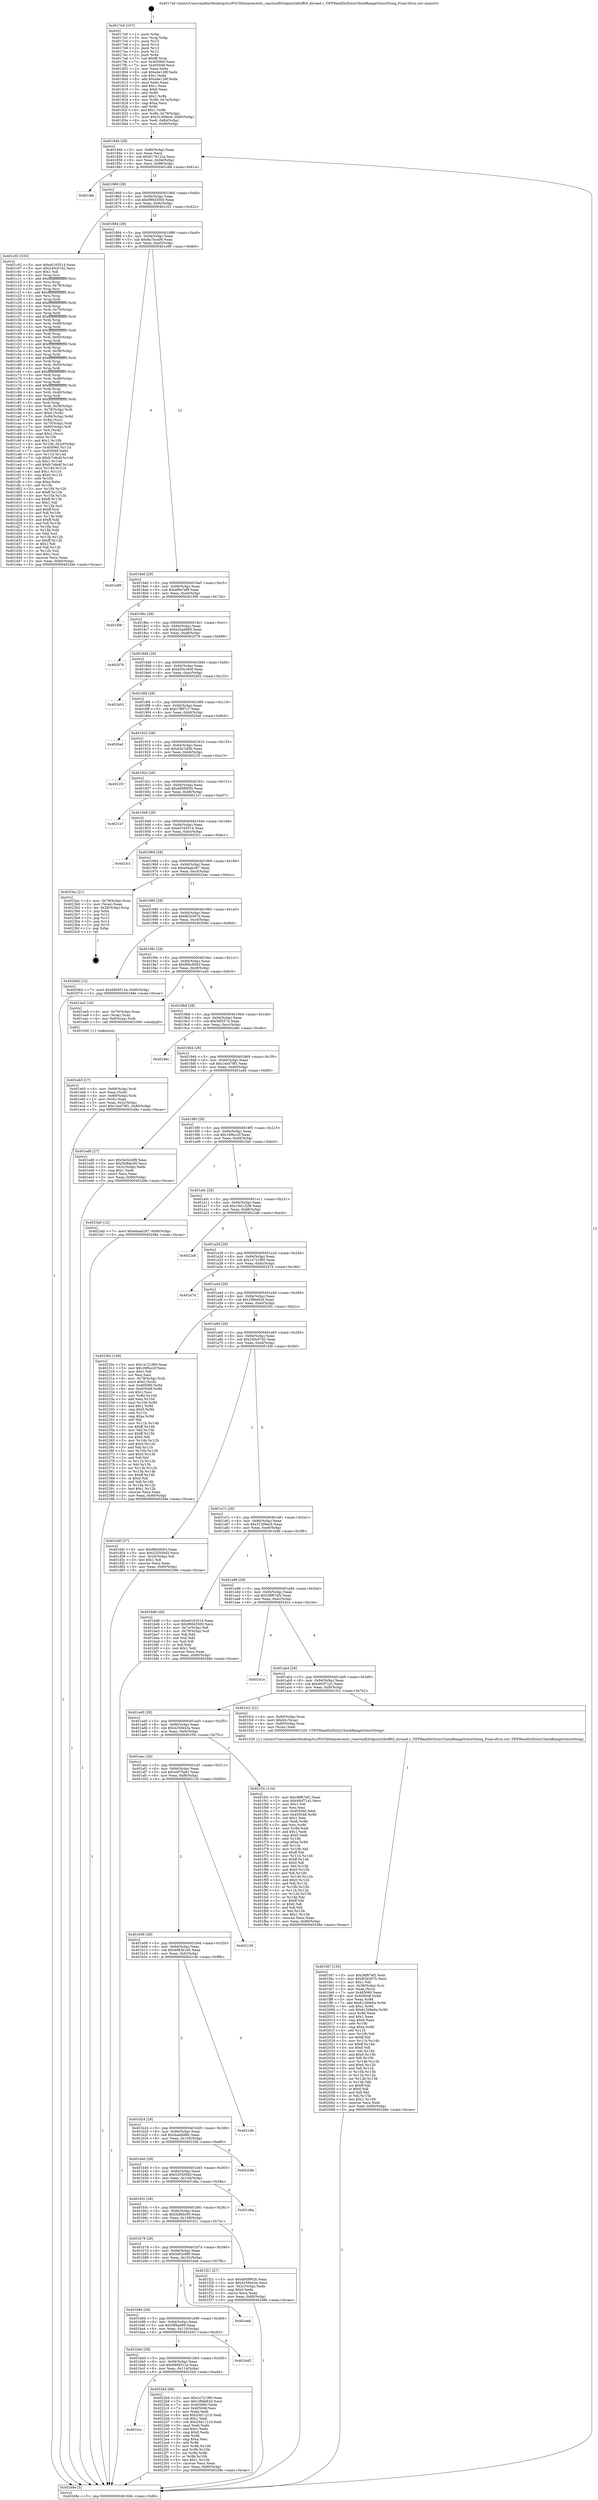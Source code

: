 digraph "0x4017e0" {
  label = "0x4017e0 (/mnt/c/Users/mathe/Desktop/tcc/POCII/binaries/extr_reactosdll3rdpartylibtifftif_dirread.c_TIFFReadDirEntryCheckRangeSshortSlong_Final-ollvm.out::main(0))"
  labelloc = "t"
  node[shape=record]

  Entry [label="",width=0.3,height=0.3,shape=circle,fillcolor=black,style=filled]
  "0x40184b" [label="{
     0x40184b [29]\l
     | [instrs]\l
     &nbsp;&nbsp;0x40184b \<+3\>: mov -0x80(%rbp),%eax\l
     &nbsp;&nbsp;0x40184e \<+2\>: mov %eax,%ecx\l
     &nbsp;&nbsp;0x401850 \<+6\>: sub $0x9178122a,%ecx\l
     &nbsp;&nbsp;0x401856 \<+6\>: mov %eax,-0x94(%rbp)\l
     &nbsp;&nbsp;0x40185c \<+6\>: mov %ecx,-0x98(%rbp)\l
     &nbsp;&nbsp;0x401862 \<+6\>: je 0000000000401dfa \<main+0x61a\>\l
  }"]
  "0x401dfa" [label="{
     0x401dfa\l
  }", style=dashed]
  "0x401868" [label="{
     0x401868 [28]\l
     | [instrs]\l
     &nbsp;&nbsp;0x401868 \<+5\>: jmp 000000000040186d \<main+0x8d\>\l
     &nbsp;&nbsp;0x40186d \<+6\>: mov -0x94(%rbp),%eax\l
     &nbsp;&nbsp;0x401873 \<+5\>: sub $0x990d3500,%eax\l
     &nbsp;&nbsp;0x401878 \<+6\>: mov %eax,-0x9c(%rbp)\l
     &nbsp;&nbsp;0x40187e \<+6\>: je 0000000000401c02 \<main+0x422\>\l
  }"]
  Exit [label="",width=0.3,height=0.3,shape=circle,fillcolor=black,style=filled,peripheries=2]
  "0x401c02" [label="{
     0x401c02 [333]\l
     | [instrs]\l
     &nbsp;&nbsp;0x401c02 \<+5\>: mov $0xe0163514,%eax\l
     &nbsp;&nbsp;0x401c07 \<+5\>: mov $0x240c67d2,%ecx\l
     &nbsp;&nbsp;0x401c0c \<+2\>: mov $0x1,%dl\l
     &nbsp;&nbsp;0x401c0e \<+3\>: mov %rsp,%rsi\l
     &nbsp;&nbsp;0x401c11 \<+4\>: add $0xfffffffffffffff0,%rsi\l
     &nbsp;&nbsp;0x401c15 \<+3\>: mov %rsi,%rsp\l
     &nbsp;&nbsp;0x401c18 \<+4\>: mov %rsi,-0x78(%rbp)\l
     &nbsp;&nbsp;0x401c1c \<+3\>: mov %rsp,%rsi\l
     &nbsp;&nbsp;0x401c1f \<+4\>: add $0xfffffffffffffff0,%rsi\l
     &nbsp;&nbsp;0x401c23 \<+3\>: mov %rsi,%rsp\l
     &nbsp;&nbsp;0x401c26 \<+3\>: mov %rsp,%rdi\l
     &nbsp;&nbsp;0x401c29 \<+4\>: add $0xfffffffffffffff0,%rdi\l
     &nbsp;&nbsp;0x401c2d \<+3\>: mov %rdi,%rsp\l
     &nbsp;&nbsp;0x401c30 \<+4\>: mov %rdi,-0x70(%rbp)\l
     &nbsp;&nbsp;0x401c34 \<+3\>: mov %rsp,%rdi\l
     &nbsp;&nbsp;0x401c37 \<+4\>: add $0xfffffffffffffff0,%rdi\l
     &nbsp;&nbsp;0x401c3b \<+3\>: mov %rdi,%rsp\l
     &nbsp;&nbsp;0x401c3e \<+4\>: mov %rdi,-0x68(%rbp)\l
     &nbsp;&nbsp;0x401c42 \<+3\>: mov %rsp,%rdi\l
     &nbsp;&nbsp;0x401c45 \<+4\>: add $0xfffffffffffffff0,%rdi\l
     &nbsp;&nbsp;0x401c49 \<+3\>: mov %rdi,%rsp\l
     &nbsp;&nbsp;0x401c4c \<+4\>: mov %rdi,-0x60(%rbp)\l
     &nbsp;&nbsp;0x401c50 \<+3\>: mov %rsp,%rdi\l
     &nbsp;&nbsp;0x401c53 \<+4\>: add $0xfffffffffffffff0,%rdi\l
     &nbsp;&nbsp;0x401c57 \<+3\>: mov %rdi,%rsp\l
     &nbsp;&nbsp;0x401c5a \<+4\>: mov %rdi,-0x58(%rbp)\l
     &nbsp;&nbsp;0x401c5e \<+3\>: mov %rsp,%rdi\l
     &nbsp;&nbsp;0x401c61 \<+4\>: add $0xfffffffffffffff0,%rdi\l
     &nbsp;&nbsp;0x401c65 \<+3\>: mov %rdi,%rsp\l
     &nbsp;&nbsp;0x401c68 \<+4\>: mov %rdi,-0x50(%rbp)\l
     &nbsp;&nbsp;0x401c6c \<+3\>: mov %rsp,%rdi\l
     &nbsp;&nbsp;0x401c6f \<+4\>: add $0xfffffffffffffff0,%rdi\l
     &nbsp;&nbsp;0x401c73 \<+3\>: mov %rdi,%rsp\l
     &nbsp;&nbsp;0x401c76 \<+4\>: mov %rdi,-0x48(%rbp)\l
     &nbsp;&nbsp;0x401c7a \<+3\>: mov %rsp,%rdi\l
     &nbsp;&nbsp;0x401c7d \<+4\>: add $0xfffffffffffffff0,%rdi\l
     &nbsp;&nbsp;0x401c81 \<+3\>: mov %rdi,%rsp\l
     &nbsp;&nbsp;0x401c84 \<+4\>: mov %rdi,-0x40(%rbp)\l
     &nbsp;&nbsp;0x401c88 \<+3\>: mov %rsp,%rdi\l
     &nbsp;&nbsp;0x401c8b \<+4\>: add $0xfffffffffffffff0,%rdi\l
     &nbsp;&nbsp;0x401c8f \<+3\>: mov %rdi,%rsp\l
     &nbsp;&nbsp;0x401c92 \<+4\>: mov %rdi,-0x38(%rbp)\l
     &nbsp;&nbsp;0x401c96 \<+4\>: mov -0x78(%rbp),%rdi\l
     &nbsp;&nbsp;0x401c9a \<+6\>: movl $0x0,(%rdi)\l
     &nbsp;&nbsp;0x401ca0 \<+7\>: mov -0x84(%rbp),%r8d\l
     &nbsp;&nbsp;0x401ca7 \<+3\>: mov %r8d,(%rsi)\l
     &nbsp;&nbsp;0x401caa \<+4\>: mov -0x70(%rbp),%rdi\l
     &nbsp;&nbsp;0x401cae \<+7\>: mov -0x90(%rbp),%r9\l
     &nbsp;&nbsp;0x401cb5 \<+3\>: mov %r9,(%rdi)\l
     &nbsp;&nbsp;0x401cb8 \<+3\>: cmpl $0x2,(%rsi)\l
     &nbsp;&nbsp;0x401cbb \<+4\>: setne %r10b\l
     &nbsp;&nbsp;0x401cbf \<+4\>: and $0x1,%r10b\l
     &nbsp;&nbsp;0x401cc3 \<+4\>: mov %r10b,-0x2d(%rbp)\l
     &nbsp;&nbsp;0x401cc7 \<+8\>: mov 0x405060,%r11d\l
     &nbsp;&nbsp;0x401ccf \<+7\>: mov 0x405048,%ebx\l
     &nbsp;&nbsp;0x401cd6 \<+3\>: mov %r11d,%r14d\l
     &nbsp;&nbsp;0x401cd9 \<+7\>: sub $0xfc7efe4f,%r14d\l
     &nbsp;&nbsp;0x401ce0 \<+4\>: sub $0x1,%r14d\l
     &nbsp;&nbsp;0x401ce4 \<+7\>: add $0xfc7efe4f,%r14d\l
     &nbsp;&nbsp;0x401ceb \<+4\>: imul %r14d,%r11d\l
     &nbsp;&nbsp;0x401cef \<+4\>: and $0x1,%r11d\l
     &nbsp;&nbsp;0x401cf3 \<+4\>: cmp $0x0,%r11d\l
     &nbsp;&nbsp;0x401cf7 \<+4\>: sete %r10b\l
     &nbsp;&nbsp;0x401cfb \<+3\>: cmp $0xa,%ebx\l
     &nbsp;&nbsp;0x401cfe \<+4\>: setl %r15b\l
     &nbsp;&nbsp;0x401d02 \<+3\>: mov %r10b,%r12b\l
     &nbsp;&nbsp;0x401d05 \<+4\>: xor $0xff,%r12b\l
     &nbsp;&nbsp;0x401d09 \<+3\>: mov %r15b,%r13b\l
     &nbsp;&nbsp;0x401d0c \<+4\>: xor $0xff,%r13b\l
     &nbsp;&nbsp;0x401d10 \<+3\>: xor $0x1,%dl\l
     &nbsp;&nbsp;0x401d13 \<+3\>: mov %r12b,%sil\l
     &nbsp;&nbsp;0x401d16 \<+4\>: and $0xff,%sil\l
     &nbsp;&nbsp;0x401d1a \<+3\>: and %dl,%r10b\l
     &nbsp;&nbsp;0x401d1d \<+3\>: mov %r13b,%dil\l
     &nbsp;&nbsp;0x401d20 \<+4\>: and $0xff,%dil\l
     &nbsp;&nbsp;0x401d24 \<+3\>: and %dl,%r15b\l
     &nbsp;&nbsp;0x401d27 \<+3\>: or %r10b,%sil\l
     &nbsp;&nbsp;0x401d2a \<+3\>: or %r15b,%dil\l
     &nbsp;&nbsp;0x401d2d \<+3\>: xor %dil,%sil\l
     &nbsp;&nbsp;0x401d30 \<+3\>: or %r13b,%r12b\l
     &nbsp;&nbsp;0x401d33 \<+4\>: xor $0xff,%r12b\l
     &nbsp;&nbsp;0x401d37 \<+3\>: or $0x1,%dl\l
     &nbsp;&nbsp;0x401d3a \<+3\>: and %dl,%r12b\l
     &nbsp;&nbsp;0x401d3d \<+3\>: or %r12b,%sil\l
     &nbsp;&nbsp;0x401d40 \<+4\>: test $0x1,%sil\l
     &nbsp;&nbsp;0x401d44 \<+3\>: cmovne %ecx,%eax\l
     &nbsp;&nbsp;0x401d47 \<+3\>: mov %eax,-0x80(%rbp)\l
     &nbsp;&nbsp;0x401d4a \<+5\>: jmp 000000000040248e \<main+0xcae\>\l
  }"]
  "0x401884" [label="{
     0x401884 [28]\l
     | [instrs]\l
     &nbsp;&nbsp;0x401884 \<+5\>: jmp 0000000000401889 \<main+0xa9\>\l
     &nbsp;&nbsp;0x401889 \<+6\>: mov -0x94(%rbp),%eax\l
     &nbsp;&nbsp;0x40188f \<+5\>: sub $0x9a7bca09,%eax\l
     &nbsp;&nbsp;0x401894 \<+6\>: mov %eax,-0xa0(%rbp)\l
     &nbsp;&nbsp;0x40189a \<+6\>: je 0000000000401e99 \<main+0x6b9\>\l
  }"]
  "0x401bcc" [label="{
     0x401bcc\l
  }", style=dashed]
  "0x401e99" [label="{
     0x401e99\l
  }", style=dashed]
  "0x4018a0" [label="{
     0x4018a0 [28]\l
     | [instrs]\l
     &nbsp;&nbsp;0x4018a0 \<+5\>: jmp 00000000004018a5 \<main+0xc5\>\l
     &nbsp;&nbsp;0x4018a5 \<+6\>: mov -0x94(%rbp),%eax\l
     &nbsp;&nbsp;0x4018ab \<+5\>: sub $0xaf9a7ef9,%eax\l
     &nbsp;&nbsp;0x4018b0 \<+6\>: mov %eax,-0xa4(%rbp)\l
     &nbsp;&nbsp;0x4018b6 \<+6\>: je 0000000000401f06 \<main+0x726\>\l
  }"]
  "0x4022b4" [label="{
     0x4022b4 [88]\l
     | [instrs]\l
     &nbsp;&nbsp;0x4022b4 \<+5\>: mov $0x1e721f60,%eax\l
     &nbsp;&nbsp;0x4022b9 \<+5\>: mov $0x1f9de82d,%ecx\l
     &nbsp;&nbsp;0x4022be \<+7\>: mov 0x405060,%edx\l
     &nbsp;&nbsp;0x4022c5 \<+7\>: mov 0x405048,%esi\l
     &nbsp;&nbsp;0x4022cc \<+2\>: mov %edx,%edi\l
     &nbsp;&nbsp;0x4022ce \<+6\>: add $0x33d11210,%edi\l
     &nbsp;&nbsp;0x4022d4 \<+3\>: sub $0x1,%edi\l
     &nbsp;&nbsp;0x4022d7 \<+6\>: sub $0x33d11210,%edi\l
     &nbsp;&nbsp;0x4022dd \<+3\>: imul %edi,%edx\l
     &nbsp;&nbsp;0x4022e0 \<+3\>: and $0x1,%edx\l
     &nbsp;&nbsp;0x4022e3 \<+3\>: cmp $0x0,%edx\l
     &nbsp;&nbsp;0x4022e6 \<+4\>: sete %r8b\l
     &nbsp;&nbsp;0x4022ea \<+3\>: cmp $0xa,%esi\l
     &nbsp;&nbsp;0x4022ed \<+4\>: setl %r9b\l
     &nbsp;&nbsp;0x4022f1 \<+3\>: mov %r8b,%r10b\l
     &nbsp;&nbsp;0x4022f4 \<+3\>: and %r9b,%r10b\l
     &nbsp;&nbsp;0x4022f7 \<+3\>: xor %r9b,%r8b\l
     &nbsp;&nbsp;0x4022fa \<+3\>: or %r8b,%r10b\l
     &nbsp;&nbsp;0x4022fd \<+4\>: test $0x1,%r10b\l
     &nbsp;&nbsp;0x402301 \<+3\>: cmovne %ecx,%eax\l
     &nbsp;&nbsp;0x402304 \<+3\>: mov %eax,-0x80(%rbp)\l
     &nbsp;&nbsp;0x402307 \<+5\>: jmp 000000000040248e \<main+0xcae\>\l
  }"]
  "0x401f06" [label="{
     0x401f06\l
  }", style=dashed]
  "0x4018bc" [label="{
     0x4018bc [28]\l
     | [instrs]\l
     &nbsp;&nbsp;0x4018bc \<+5\>: jmp 00000000004018c1 \<main+0xe1\>\l
     &nbsp;&nbsp;0x4018c1 \<+6\>: mov -0x94(%rbp),%eax\l
     &nbsp;&nbsp;0x4018c7 \<+5\>: sub $0xb24a4900,%eax\l
     &nbsp;&nbsp;0x4018cc \<+6\>: mov %eax,-0xa8(%rbp)\l
     &nbsp;&nbsp;0x4018d2 \<+6\>: je 0000000000402079 \<main+0x899\>\l
  }"]
  "0x401bb0" [label="{
     0x401bb0 [28]\l
     | [instrs]\l
     &nbsp;&nbsp;0x401bb0 \<+5\>: jmp 0000000000401bb5 \<main+0x3d5\>\l
     &nbsp;&nbsp;0x401bb5 \<+6\>: mov -0x94(%rbp),%eax\l
     &nbsp;&nbsp;0x401bbb \<+5\>: sub $0x6808512e,%eax\l
     &nbsp;&nbsp;0x401bc0 \<+6\>: mov %eax,-0x114(%rbp)\l
     &nbsp;&nbsp;0x401bc6 \<+6\>: je 00000000004022b4 \<main+0xad4\>\l
  }"]
  "0x402079" [label="{
     0x402079\l
  }", style=dashed]
  "0x4018d8" [label="{
     0x4018d8 [28]\l
     | [instrs]\l
     &nbsp;&nbsp;0x4018d8 \<+5\>: jmp 00000000004018dd \<main+0xfd\>\l
     &nbsp;&nbsp;0x4018dd \<+6\>: mov -0x94(%rbp),%eax\l
     &nbsp;&nbsp;0x4018e3 \<+5\>: sub $0xb50cc8c8,%eax\l
     &nbsp;&nbsp;0x4018e8 \<+6\>: mov %eax,-0xac(%rbp)\l
     &nbsp;&nbsp;0x4018ee \<+6\>: je 0000000000402403 \<main+0xc23\>\l
  }"]
  "0x402445" [label="{
     0x402445\l
  }", style=dashed]
  "0x402403" [label="{
     0x402403\l
  }", style=dashed]
  "0x4018f4" [label="{
     0x4018f4 [28]\l
     | [instrs]\l
     &nbsp;&nbsp;0x4018f4 \<+5\>: jmp 00000000004018f9 \<main+0x119\>\l
     &nbsp;&nbsp;0x4018f9 \<+6\>: mov -0x94(%rbp),%eax\l
     &nbsp;&nbsp;0x4018ff \<+5\>: sub $0xc7f8f7c7,%eax\l
     &nbsp;&nbsp;0x401904 \<+6\>: mov %eax,-0xb0(%rbp)\l
     &nbsp;&nbsp;0x40190a \<+6\>: je 00000000004020a0 \<main+0x8c0\>\l
  }"]
  "0x401b94" [label="{
     0x401b94 [28]\l
     | [instrs]\l
     &nbsp;&nbsp;0x401b94 \<+5\>: jmp 0000000000401b99 \<main+0x3b9\>\l
     &nbsp;&nbsp;0x401b99 \<+6\>: mov -0x94(%rbp),%eax\l
     &nbsp;&nbsp;0x401b9f \<+5\>: sub $0x5ff4ad99,%eax\l
     &nbsp;&nbsp;0x401ba4 \<+6\>: mov %eax,-0x110(%rbp)\l
     &nbsp;&nbsp;0x401baa \<+6\>: je 0000000000402445 \<main+0xc65\>\l
  }"]
  "0x4020a0" [label="{
     0x4020a0\l
  }", style=dashed]
  "0x401910" [label="{
     0x401910 [28]\l
     | [instrs]\l
     &nbsp;&nbsp;0x401910 \<+5\>: jmp 0000000000401915 \<main+0x135\>\l
     &nbsp;&nbsp;0x401915 \<+6\>: mov -0x94(%rbp),%eax\l
     &nbsp;&nbsp;0x40191b \<+5\>: sub $0xd3a7af3b,%eax\l
     &nbsp;&nbsp;0x401920 \<+6\>: mov %eax,-0xb4(%rbp)\l
     &nbsp;&nbsp;0x401926 \<+6\>: je 00000000004021f3 \<main+0xa13\>\l
  }"]
  "0x401eeb" [label="{
     0x401eeb\l
  }", style=dashed]
  "0x4021f3" [label="{
     0x4021f3\l
  }", style=dashed]
  "0x40192c" [label="{
     0x40192c [28]\l
     | [instrs]\l
     &nbsp;&nbsp;0x40192c \<+5\>: jmp 0000000000401931 \<main+0x151\>\l
     &nbsp;&nbsp;0x401931 \<+6\>: mov -0x94(%rbp),%eax\l
     &nbsp;&nbsp;0x401937 \<+5\>: sub $0xd95f992b,%eax\l
     &nbsp;&nbsp;0x40193c \<+6\>: mov %eax,-0xb8(%rbp)\l
     &nbsp;&nbsp;0x401942 \<+6\>: je 00000000004021e7 \<main+0xa07\>\l
  }"]
  "0x401fd7" [label="{
     0x401fd7 [150]\l
     | [instrs]\l
     &nbsp;&nbsp;0x401fd7 \<+5\>: mov $0x38f67ef2,%edi\l
     &nbsp;&nbsp;0x401fdc \<+5\>: mov $0xf62b367b,%ecx\l
     &nbsp;&nbsp;0x401fe1 \<+2\>: mov $0x1,%dl\l
     &nbsp;&nbsp;0x401fe3 \<+4\>: mov -0x58(%rbp),%rsi\l
     &nbsp;&nbsp;0x401fe7 \<+2\>: mov %eax,(%rsi)\l
     &nbsp;&nbsp;0x401fe9 \<+7\>: mov 0x405060,%eax\l
     &nbsp;&nbsp;0x401ff0 \<+8\>: mov 0x405048,%r8d\l
     &nbsp;&nbsp;0x401ff8 \<+3\>: mov %eax,%r9d\l
     &nbsp;&nbsp;0x401ffb \<+7\>: add $0x613d9e0a,%r9d\l
     &nbsp;&nbsp;0x402002 \<+4\>: sub $0x1,%r9d\l
     &nbsp;&nbsp;0x402006 \<+7\>: sub $0x613d9e0a,%r9d\l
     &nbsp;&nbsp;0x40200d \<+4\>: imul %r9d,%eax\l
     &nbsp;&nbsp;0x402011 \<+3\>: and $0x1,%eax\l
     &nbsp;&nbsp;0x402014 \<+3\>: cmp $0x0,%eax\l
     &nbsp;&nbsp;0x402017 \<+4\>: sete %r10b\l
     &nbsp;&nbsp;0x40201b \<+4\>: cmp $0xa,%r8d\l
     &nbsp;&nbsp;0x40201f \<+4\>: setl %r11b\l
     &nbsp;&nbsp;0x402023 \<+3\>: mov %r10b,%bl\l
     &nbsp;&nbsp;0x402026 \<+3\>: xor $0xff,%bl\l
     &nbsp;&nbsp;0x402029 \<+3\>: mov %r11b,%r14b\l
     &nbsp;&nbsp;0x40202c \<+4\>: xor $0xff,%r14b\l
     &nbsp;&nbsp;0x402030 \<+3\>: xor $0x0,%dl\l
     &nbsp;&nbsp;0x402033 \<+3\>: mov %bl,%r15b\l
     &nbsp;&nbsp;0x402036 \<+4\>: and $0x0,%r15b\l
     &nbsp;&nbsp;0x40203a \<+3\>: and %dl,%r10b\l
     &nbsp;&nbsp;0x40203d \<+3\>: mov %r14b,%r12b\l
     &nbsp;&nbsp;0x402040 \<+4\>: and $0x0,%r12b\l
     &nbsp;&nbsp;0x402044 \<+3\>: and %dl,%r11b\l
     &nbsp;&nbsp;0x402047 \<+3\>: or %r10b,%r15b\l
     &nbsp;&nbsp;0x40204a \<+3\>: or %r11b,%r12b\l
     &nbsp;&nbsp;0x40204d \<+3\>: xor %r12b,%r15b\l
     &nbsp;&nbsp;0x402050 \<+3\>: or %r14b,%bl\l
     &nbsp;&nbsp;0x402053 \<+3\>: xor $0xff,%bl\l
     &nbsp;&nbsp;0x402056 \<+3\>: or $0x0,%dl\l
     &nbsp;&nbsp;0x402059 \<+2\>: and %dl,%bl\l
     &nbsp;&nbsp;0x40205b \<+3\>: or %bl,%r15b\l
     &nbsp;&nbsp;0x40205e \<+4\>: test $0x1,%r15b\l
     &nbsp;&nbsp;0x402062 \<+3\>: cmovne %ecx,%edi\l
     &nbsp;&nbsp;0x402065 \<+3\>: mov %edi,-0x80(%rbp)\l
     &nbsp;&nbsp;0x402068 \<+5\>: jmp 000000000040248e \<main+0xcae\>\l
  }"]
  "0x4021e7" [label="{
     0x4021e7\l
  }", style=dashed]
  "0x401948" [label="{
     0x401948 [28]\l
     | [instrs]\l
     &nbsp;&nbsp;0x401948 \<+5\>: jmp 000000000040194d \<main+0x16d\>\l
     &nbsp;&nbsp;0x40194d \<+6\>: mov -0x94(%rbp),%eax\l
     &nbsp;&nbsp;0x401953 \<+5\>: sub $0xe0163514,%eax\l
     &nbsp;&nbsp;0x401958 \<+6\>: mov %eax,-0xbc(%rbp)\l
     &nbsp;&nbsp;0x40195e \<+6\>: je 00000000004023c1 \<main+0xbe1\>\l
  }"]
  "0x401b78" [label="{
     0x401b78 [28]\l
     | [instrs]\l
     &nbsp;&nbsp;0x401b78 \<+5\>: jmp 0000000000401b7d \<main+0x39d\>\l
     &nbsp;&nbsp;0x401b7d \<+6\>: mov -0x94(%rbp),%eax\l
     &nbsp;&nbsp;0x401b83 \<+5\>: sub $0x5e02c6f9,%eax\l
     &nbsp;&nbsp;0x401b88 \<+6\>: mov %eax,-0x10c(%rbp)\l
     &nbsp;&nbsp;0x401b8e \<+6\>: je 0000000000401eeb \<main+0x70b\>\l
  }"]
  "0x4023c1" [label="{
     0x4023c1\l
  }", style=dashed]
  "0x401964" [label="{
     0x401964 [28]\l
     | [instrs]\l
     &nbsp;&nbsp;0x401964 \<+5\>: jmp 0000000000401969 \<main+0x189\>\l
     &nbsp;&nbsp;0x401969 \<+6\>: mov -0x94(%rbp),%eax\l
     &nbsp;&nbsp;0x40196f \<+5\>: sub $0xe0aab287,%eax\l
     &nbsp;&nbsp;0x401974 \<+6\>: mov %eax,-0xc0(%rbp)\l
     &nbsp;&nbsp;0x40197a \<+6\>: je 00000000004023ac \<main+0xbcc\>\l
  }"]
  "0x401f21" [label="{
     0x401f21 [27]\l
     | [instrs]\l
     &nbsp;&nbsp;0x401f21 \<+5\>: mov $0xd95f992b,%eax\l
     &nbsp;&nbsp;0x401f26 \<+5\>: mov $0x4259443a,%ecx\l
     &nbsp;&nbsp;0x401f2b \<+3\>: mov -0x2c(%rbp),%edx\l
     &nbsp;&nbsp;0x401f2e \<+3\>: cmp $0x0,%edx\l
     &nbsp;&nbsp;0x401f31 \<+3\>: cmove %ecx,%eax\l
     &nbsp;&nbsp;0x401f34 \<+3\>: mov %eax,-0x80(%rbp)\l
     &nbsp;&nbsp;0x401f37 \<+5\>: jmp 000000000040248e \<main+0xcae\>\l
  }"]
  "0x4023ac" [label="{
     0x4023ac [21]\l
     | [instrs]\l
     &nbsp;&nbsp;0x4023ac \<+4\>: mov -0x78(%rbp),%rax\l
     &nbsp;&nbsp;0x4023b0 \<+2\>: mov (%rax),%eax\l
     &nbsp;&nbsp;0x4023b2 \<+4\>: lea -0x28(%rbp),%rsp\l
     &nbsp;&nbsp;0x4023b6 \<+1\>: pop %rbx\l
     &nbsp;&nbsp;0x4023b7 \<+2\>: pop %r12\l
     &nbsp;&nbsp;0x4023b9 \<+2\>: pop %r13\l
     &nbsp;&nbsp;0x4023bb \<+2\>: pop %r14\l
     &nbsp;&nbsp;0x4023bd \<+2\>: pop %r15\l
     &nbsp;&nbsp;0x4023bf \<+1\>: pop %rbp\l
     &nbsp;&nbsp;0x4023c0 \<+1\>: ret\l
  }"]
  "0x401980" [label="{
     0x401980 [28]\l
     | [instrs]\l
     &nbsp;&nbsp;0x401980 \<+5\>: jmp 0000000000401985 \<main+0x1a5\>\l
     &nbsp;&nbsp;0x401985 \<+6\>: mov -0x94(%rbp),%eax\l
     &nbsp;&nbsp;0x40198b \<+5\>: sub $0xf62b367b,%eax\l
     &nbsp;&nbsp;0x401990 \<+6\>: mov %eax,-0xc4(%rbp)\l
     &nbsp;&nbsp;0x401996 \<+6\>: je 000000000040206d \<main+0x88d\>\l
  }"]
  "0x401b5c" [label="{
     0x401b5c [28]\l
     | [instrs]\l
     &nbsp;&nbsp;0x401b5c \<+5\>: jmp 0000000000401b61 \<main+0x381\>\l
     &nbsp;&nbsp;0x401b61 \<+6\>: mov -0x94(%rbp),%eax\l
     &nbsp;&nbsp;0x401b67 \<+5\>: sub $0x5bfbbc95,%eax\l
     &nbsp;&nbsp;0x401b6c \<+6\>: mov %eax,-0x108(%rbp)\l
     &nbsp;&nbsp;0x401b72 \<+6\>: je 0000000000401f21 \<main+0x741\>\l
  }"]
  "0x40206d" [label="{
     0x40206d [12]\l
     | [instrs]\l
     &nbsp;&nbsp;0x40206d \<+7\>: movl $0x6808512e,-0x80(%rbp)\l
     &nbsp;&nbsp;0x402074 \<+5\>: jmp 000000000040248e \<main+0xcae\>\l
  }"]
  "0x40199c" [label="{
     0x40199c [28]\l
     | [instrs]\l
     &nbsp;&nbsp;0x40199c \<+5\>: jmp 00000000004019a1 \<main+0x1c1\>\l
     &nbsp;&nbsp;0x4019a1 \<+6\>: mov -0x94(%rbp),%eax\l
     &nbsp;&nbsp;0x4019a7 \<+5\>: sub $0xf66c9563,%eax\l
     &nbsp;&nbsp;0x4019ac \<+6\>: mov %eax,-0xc8(%rbp)\l
     &nbsp;&nbsp;0x4019b2 \<+6\>: je 0000000000401ea5 \<main+0x6c5\>\l
  }"]
  "0x401d6a" [label="{
     0x401d6a\l
  }", style=dashed]
  "0x401ea5" [label="{
     0x401ea5 [16]\l
     | [instrs]\l
     &nbsp;&nbsp;0x401ea5 \<+4\>: mov -0x70(%rbp),%rax\l
     &nbsp;&nbsp;0x401ea9 \<+3\>: mov (%rax),%rax\l
     &nbsp;&nbsp;0x401eac \<+4\>: mov 0x8(%rax),%rdi\l
     &nbsp;&nbsp;0x401eb0 \<+5\>: call 0000000000401040 \<atoi@plt\>\l
     | [calls]\l
     &nbsp;&nbsp;0x401040 \{1\} (unknown)\l
  }"]
  "0x4019b8" [label="{
     0x4019b8 [28]\l
     | [instrs]\l
     &nbsp;&nbsp;0x4019b8 \<+5\>: jmp 00000000004019bd \<main+0x1dd\>\l
     &nbsp;&nbsp;0x4019bd \<+6\>: mov -0x94(%rbp),%eax\l
     &nbsp;&nbsp;0x4019c3 \<+5\>: sub $0x5ef557d,%eax\l
     &nbsp;&nbsp;0x4019c8 \<+6\>: mov %eax,-0xcc(%rbp)\l
     &nbsp;&nbsp;0x4019ce \<+6\>: je 000000000040246c \<main+0xc8c\>\l
  }"]
  "0x401b40" [label="{
     0x401b40 [28]\l
     | [instrs]\l
     &nbsp;&nbsp;0x401b40 \<+5\>: jmp 0000000000401b45 \<main+0x365\>\l
     &nbsp;&nbsp;0x401b45 \<+6\>: mov -0x94(%rbp),%eax\l
     &nbsp;&nbsp;0x401b4b \<+5\>: sub $0x525500d5,%eax\l
     &nbsp;&nbsp;0x401b50 \<+6\>: mov %eax,-0x104(%rbp)\l
     &nbsp;&nbsp;0x401b56 \<+6\>: je 0000000000401d6a \<main+0x58a\>\l
  }"]
  "0x40246c" [label="{
     0x40246c\l
  }", style=dashed]
  "0x4019d4" [label="{
     0x4019d4 [28]\l
     | [instrs]\l
     &nbsp;&nbsp;0x4019d4 \<+5\>: jmp 00000000004019d9 \<main+0x1f9\>\l
     &nbsp;&nbsp;0x4019d9 \<+6\>: mov -0x94(%rbp),%eax\l
     &nbsp;&nbsp;0x4019df \<+5\>: sub $0x14e479f1,%eax\l
     &nbsp;&nbsp;0x4019e4 \<+6\>: mov %eax,-0xd0(%rbp)\l
     &nbsp;&nbsp;0x4019ea \<+6\>: je 0000000000401ed0 \<main+0x6f0\>\l
  }"]
  "0x40224b" [label="{
     0x40224b\l
  }", style=dashed]
  "0x401ed0" [label="{
     0x401ed0 [27]\l
     | [instrs]\l
     &nbsp;&nbsp;0x401ed0 \<+5\>: mov $0x5e02c6f9,%eax\l
     &nbsp;&nbsp;0x401ed5 \<+5\>: mov $0x5bfbbc95,%ecx\l
     &nbsp;&nbsp;0x401eda \<+3\>: mov -0x2c(%rbp),%edx\l
     &nbsp;&nbsp;0x401edd \<+3\>: cmp $0x1,%edx\l
     &nbsp;&nbsp;0x401ee0 \<+3\>: cmovl %ecx,%eax\l
     &nbsp;&nbsp;0x401ee3 \<+3\>: mov %eax,-0x80(%rbp)\l
     &nbsp;&nbsp;0x401ee6 \<+5\>: jmp 000000000040248e \<main+0xcae\>\l
  }"]
  "0x4019f0" [label="{
     0x4019f0 [28]\l
     | [instrs]\l
     &nbsp;&nbsp;0x4019f0 \<+5\>: jmp 00000000004019f5 \<main+0x215\>\l
     &nbsp;&nbsp;0x4019f5 \<+6\>: mov -0x94(%rbp),%eax\l
     &nbsp;&nbsp;0x4019fb \<+5\>: sub $0x16f6cc2f,%eax\l
     &nbsp;&nbsp;0x401a00 \<+6\>: mov %eax,-0xd4(%rbp)\l
     &nbsp;&nbsp;0x401a06 \<+6\>: je 00000000004023a0 \<main+0xbc0\>\l
  }"]
  "0x401b24" [label="{
     0x401b24 [28]\l
     | [instrs]\l
     &nbsp;&nbsp;0x401b24 \<+5\>: jmp 0000000000401b29 \<main+0x349\>\l
     &nbsp;&nbsp;0x401b29 \<+6\>: mov -0x94(%rbp),%eax\l
     &nbsp;&nbsp;0x401b2f \<+5\>: sub $0x4aabb96c,%eax\l
     &nbsp;&nbsp;0x401b34 \<+6\>: mov %eax,-0x100(%rbp)\l
     &nbsp;&nbsp;0x401b3a \<+6\>: je 000000000040224b \<main+0xa6b\>\l
  }"]
  "0x4023a0" [label="{
     0x4023a0 [12]\l
     | [instrs]\l
     &nbsp;&nbsp;0x4023a0 \<+7\>: movl $0xe0aab287,-0x80(%rbp)\l
     &nbsp;&nbsp;0x4023a7 \<+5\>: jmp 000000000040248e \<main+0xcae\>\l
  }"]
  "0x401a0c" [label="{
     0x401a0c [28]\l
     | [instrs]\l
     &nbsp;&nbsp;0x401a0c \<+5\>: jmp 0000000000401a11 \<main+0x231\>\l
     &nbsp;&nbsp;0x401a11 \<+6\>: mov -0x94(%rbp),%eax\l
     &nbsp;&nbsp;0x401a17 \<+5\>: sub $0x19d132f6,%eax\l
     &nbsp;&nbsp;0x401a1c \<+6\>: mov %eax,-0xd8(%rbp)\l
     &nbsp;&nbsp;0x401a22 \<+6\>: je 00000000004022a8 \<main+0xac8\>\l
  }"]
  "0x4021db" [label="{
     0x4021db\l
  }", style=dashed]
  "0x4022a8" [label="{
     0x4022a8\l
  }", style=dashed]
  "0x401a28" [label="{
     0x401a28 [28]\l
     | [instrs]\l
     &nbsp;&nbsp;0x401a28 \<+5\>: jmp 0000000000401a2d \<main+0x24d\>\l
     &nbsp;&nbsp;0x401a2d \<+6\>: mov -0x94(%rbp),%eax\l
     &nbsp;&nbsp;0x401a33 \<+5\>: sub $0x1e721f60,%eax\l
     &nbsp;&nbsp;0x401a38 \<+6\>: mov %eax,-0xdc(%rbp)\l
     &nbsp;&nbsp;0x401a3e \<+6\>: je 000000000040247d \<main+0xc9d\>\l
  }"]
  "0x401b08" [label="{
     0x401b08 [28]\l
     | [instrs]\l
     &nbsp;&nbsp;0x401b08 \<+5\>: jmp 0000000000401b0d \<main+0x32d\>\l
     &nbsp;&nbsp;0x401b0d \<+6\>: mov -0x94(%rbp),%eax\l
     &nbsp;&nbsp;0x401b13 \<+5\>: sub $0x4983b1d5,%eax\l
     &nbsp;&nbsp;0x401b18 \<+6\>: mov %eax,-0xfc(%rbp)\l
     &nbsp;&nbsp;0x401b1e \<+6\>: je 00000000004021db \<main+0x9fb\>\l
  }"]
  "0x40247d" [label="{
     0x40247d\l
  }", style=dashed]
  "0x401a44" [label="{
     0x401a44 [28]\l
     | [instrs]\l
     &nbsp;&nbsp;0x401a44 \<+5\>: jmp 0000000000401a49 \<main+0x269\>\l
     &nbsp;&nbsp;0x401a49 \<+6\>: mov -0x94(%rbp),%eax\l
     &nbsp;&nbsp;0x401a4f \<+5\>: sub $0x1f9de82d,%eax\l
     &nbsp;&nbsp;0x401a54 \<+6\>: mov %eax,-0xe0(%rbp)\l
     &nbsp;&nbsp;0x401a5a \<+6\>: je 000000000040230c \<main+0xb2c\>\l
  }"]
  "0x402130" [label="{
     0x402130\l
  }", style=dashed]
  "0x40230c" [label="{
     0x40230c [148]\l
     | [instrs]\l
     &nbsp;&nbsp;0x40230c \<+5\>: mov $0x1e721f60,%eax\l
     &nbsp;&nbsp;0x402311 \<+5\>: mov $0x16f6cc2f,%ecx\l
     &nbsp;&nbsp;0x402316 \<+2\>: mov $0x1,%dl\l
     &nbsp;&nbsp;0x402318 \<+2\>: xor %esi,%esi\l
     &nbsp;&nbsp;0x40231a \<+4\>: mov -0x78(%rbp),%rdi\l
     &nbsp;&nbsp;0x40231e \<+6\>: movl $0x0,(%rdi)\l
     &nbsp;&nbsp;0x402324 \<+8\>: mov 0x405060,%r8d\l
     &nbsp;&nbsp;0x40232c \<+8\>: mov 0x405048,%r9d\l
     &nbsp;&nbsp;0x402334 \<+3\>: sub $0x1,%esi\l
     &nbsp;&nbsp;0x402337 \<+3\>: mov %r8d,%r10d\l
     &nbsp;&nbsp;0x40233a \<+3\>: add %esi,%r10d\l
     &nbsp;&nbsp;0x40233d \<+4\>: imul %r10d,%r8d\l
     &nbsp;&nbsp;0x402341 \<+4\>: and $0x1,%r8d\l
     &nbsp;&nbsp;0x402345 \<+4\>: cmp $0x0,%r8d\l
     &nbsp;&nbsp;0x402349 \<+4\>: sete %r11b\l
     &nbsp;&nbsp;0x40234d \<+4\>: cmp $0xa,%r9d\l
     &nbsp;&nbsp;0x402351 \<+3\>: setl %bl\l
     &nbsp;&nbsp;0x402354 \<+3\>: mov %r11b,%r14b\l
     &nbsp;&nbsp;0x402357 \<+4\>: xor $0xff,%r14b\l
     &nbsp;&nbsp;0x40235b \<+3\>: mov %bl,%r15b\l
     &nbsp;&nbsp;0x40235e \<+4\>: xor $0xff,%r15b\l
     &nbsp;&nbsp;0x402362 \<+3\>: xor $0x0,%dl\l
     &nbsp;&nbsp;0x402365 \<+3\>: mov %r14b,%r12b\l
     &nbsp;&nbsp;0x402368 \<+4\>: and $0x0,%r12b\l
     &nbsp;&nbsp;0x40236c \<+3\>: and %dl,%r11b\l
     &nbsp;&nbsp;0x40236f \<+3\>: mov %r15b,%r13b\l
     &nbsp;&nbsp;0x402372 \<+4\>: and $0x0,%r13b\l
     &nbsp;&nbsp;0x402376 \<+2\>: and %dl,%bl\l
     &nbsp;&nbsp;0x402378 \<+3\>: or %r11b,%r12b\l
     &nbsp;&nbsp;0x40237b \<+3\>: or %bl,%r13b\l
     &nbsp;&nbsp;0x40237e \<+3\>: xor %r13b,%r12b\l
     &nbsp;&nbsp;0x402381 \<+3\>: or %r15b,%r14b\l
     &nbsp;&nbsp;0x402384 \<+4\>: xor $0xff,%r14b\l
     &nbsp;&nbsp;0x402388 \<+3\>: or $0x0,%dl\l
     &nbsp;&nbsp;0x40238b \<+3\>: and %dl,%r14b\l
     &nbsp;&nbsp;0x40238e \<+3\>: or %r14b,%r12b\l
     &nbsp;&nbsp;0x402391 \<+4\>: test $0x1,%r12b\l
     &nbsp;&nbsp;0x402395 \<+3\>: cmovne %ecx,%eax\l
     &nbsp;&nbsp;0x402398 \<+3\>: mov %eax,-0x80(%rbp)\l
     &nbsp;&nbsp;0x40239b \<+5\>: jmp 000000000040248e \<main+0xcae\>\l
  }"]
  "0x401a60" [label="{
     0x401a60 [28]\l
     | [instrs]\l
     &nbsp;&nbsp;0x401a60 \<+5\>: jmp 0000000000401a65 \<main+0x285\>\l
     &nbsp;&nbsp;0x401a65 \<+6\>: mov -0x94(%rbp),%eax\l
     &nbsp;&nbsp;0x401a6b \<+5\>: sub $0x240c67d2,%eax\l
     &nbsp;&nbsp;0x401a70 \<+6\>: mov %eax,-0xe4(%rbp)\l
     &nbsp;&nbsp;0x401a76 \<+6\>: je 0000000000401d4f \<main+0x56f\>\l
  }"]
  "0x401aec" [label="{
     0x401aec [28]\l
     | [instrs]\l
     &nbsp;&nbsp;0x401aec \<+5\>: jmp 0000000000401af1 \<main+0x311\>\l
     &nbsp;&nbsp;0x401af1 \<+6\>: mov -0x94(%rbp),%eax\l
     &nbsp;&nbsp;0x401af7 \<+5\>: sub $0x44f75a61,%eax\l
     &nbsp;&nbsp;0x401afc \<+6\>: mov %eax,-0xf8(%rbp)\l
     &nbsp;&nbsp;0x401b02 \<+6\>: je 0000000000402130 \<main+0x950\>\l
  }"]
  "0x401d4f" [label="{
     0x401d4f [27]\l
     | [instrs]\l
     &nbsp;&nbsp;0x401d4f \<+5\>: mov $0xf66c9563,%eax\l
     &nbsp;&nbsp;0x401d54 \<+5\>: mov $0x525500d5,%ecx\l
     &nbsp;&nbsp;0x401d59 \<+3\>: mov -0x2d(%rbp),%dl\l
     &nbsp;&nbsp;0x401d5c \<+3\>: test $0x1,%dl\l
     &nbsp;&nbsp;0x401d5f \<+3\>: cmovne %ecx,%eax\l
     &nbsp;&nbsp;0x401d62 \<+3\>: mov %eax,-0x80(%rbp)\l
     &nbsp;&nbsp;0x401d65 \<+5\>: jmp 000000000040248e \<main+0xcae\>\l
  }"]
  "0x401a7c" [label="{
     0x401a7c [28]\l
     | [instrs]\l
     &nbsp;&nbsp;0x401a7c \<+5\>: jmp 0000000000401a81 \<main+0x2a1\>\l
     &nbsp;&nbsp;0x401a81 \<+6\>: mov -0x94(%rbp),%eax\l
     &nbsp;&nbsp;0x401a87 \<+5\>: sub $0x31309ec6,%eax\l
     &nbsp;&nbsp;0x401a8c \<+6\>: mov %eax,-0xe8(%rbp)\l
     &nbsp;&nbsp;0x401a92 \<+6\>: je 0000000000401bd6 \<main+0x3f6\>\l
  }"]
  "0x401f3c" [label="{
     0x401f3c [134]\l
     | [instrs]\l
     &nbsp;&nbsp;0x401f3c \<+5\>: mov $0x38f67ef2,%eax\l
     &nbsp;&nbsp;0x401f41 \<+5\>: mov $0x40cf71a1,%ecx\l
     &nbsp;&nbsp;0x401f46 \<+2\>: mov $0x1,%dl\l
     &nbsp;&nbsp;0x401f48 \<+2\>: xor %esi,%esi\l
     &nbsp;&nbsp;0x401f4a \<+7\>: mov 0x405060,%edi\l
     &nbsp;&nbsp;0x401f51 \<+8\>: mov 0x405048,%r8d\l
     &nbsp;&nbsp;0x401f59 \<+3\>: sub $0x1,%esi\l
     &nbsp;&nbsp;0x401f5c \<+3\>: mov %edi,%r9d\l
     &nbsp;&nbsp;0x401f5f \<+3\>: add %esi,%r9d\l
     &nbsp;&nbsp;0x401f62 \<+4\>: imul %r9d,%edi\l
     &nbsp;&nbsp;0x401f66 \<+3\>: and $0x1,%edi\l
     &nbsp;&nbsp;0x401f69 \<+3\>: cmp $0x0,%edi\l
     &nbsp;&nbsp;0x401f6c \<+4\>: sete %r10b\l
     &nbsp;&nbsp;0x401f70 \<+4\>: cmp $0xa,%r8d\l
     &nbsp;&nbsp;0x401f74 \<+4\>: setl %r11b\l
     &nbsp;&nbsp;0x401f78 \<+3\>: mov %r10b,%bl\l
     &nbsp;&nbsp;0x401f7b \<+3\>: xor $0xff,%bl\l
     &nbsp;&nbsp;0x401f7e \<+3\>: mov %r11b,%r14b\l
     &nbsp;&nbsp;0x401f81 \<+4\>: xor $0xff,%r14b\l
     &nbsp;&nbsp;0x401f85 \<+3\>: xor $0x0,%dl\l
     &nbsp;&nbsp;0x401f88 \<+3\>: mov %bl,%r15b\l
     &nbsp;&nbsp;0x401f8b \<+4\>: and $0x0,%r15b\l
     &nbsp;&nbsp;0x401f8f \<+3\>: and %dl,%r10b\l
     &nbsp;&nbsp;0x401f92 \<+3\>: mov %r14b,%r12b\l
     &nbsp;&nbsp;0x401f95 \<+4\>: and $0x0,%r12b\l
     &nbsp;&nbsp;0x401f99 \<+3\>: and %dl,%r11b\l
     &nbsp;&nbsp;0x401f9c \<+3\>: or %r10b,%r15b\l
     &nbsp;&nbsp;0x401f9f \<+3\>: or %r11b,%r12b\l
     &nbsp;&nbsp;0x401fa2 \<+3\>: xor %r12b,%r15b\l
     &nbsp;&nbsp;0x401fa5 \<+3\>: or %r14b,%bl\l
     &nbsp;&nbsp;0x401fa8 \<+3\>: xor $0xff,%bl\l
     &nbsp;&nbsp;0x401fab \<+3\>: or $0x0,%dl\l
     &nbsp;&nbsp;0x401fae \<+2\>: and %dl,%bl\l
     &nbsp;&nbsp;0x401fb0 \<+3\>: or %bl,%r15b\l
     &nbsp;&nbsp;0x401fb3 \<+4\>: test $0x1,%r15b\l
     &nbsp;&nbsp;0x401fb7 \<+3\>: cmovne %ecx,%eax\l
     &nbsp;&nbsp;0x401fba \<+3\>: mov %eax,-0x80(%rbp)\l
     &nbsp;&nbsp;0x401fbd \<+5\>: jmp 000000000040248e \<main+0xcae\>\l
  }"]
  "0x401bd6" [label="{
     0x401bd6 [44]\l
     | [instrs]\l
     &nbsp;&nbsp;0x401bd6 \<+5\>: mov $0xe0163514,%eax\l
     &nbsp;&nbsp;0x401bdb \<+5\>: mov $0x990d3500,%ecx\l
     &nbsp;&nbsp;0x401be0 \<+3\>: mov -0x7a(%rbp),%dl\l
     &nbsp;&nbsp;0x401be3 \<+4\>: mov -0x79(%rbp),%sil\l
     &nbsp;&nbsp;0x401be7 \<+3\>: mov %dl,%dil\l
     &nbsp;&nbsp;0x401bea \<+3\>: and %sil,%dil\l
     &nbsp;&nbsp;0x401bed \<+3\>: xor %sil,%dl\l
     &nbsp;&nbsp;0x401bf0 \<+3\>: or %dl,%dil\l
     &nbsp;&nbsp;0x401bf3 \<+4\>: test $0x1,%dil\l
     &nbsp;&nbsp;0x401bf7 \<+3\>: cmovne %ecx,%eax\l
     &nbsp;&nbsp;0x401bfa \<+3\>: mov %eax,-0x80(%rbp)\l
     &nbsp;&nbsp;0x401bfd \<+5\>: jmp 000000000040248e \<main+0xcae\>\l
  }"]
  "0x401a98" [label="{
     0x401a98 [28]\l
     | [instrs]\l
     &nbsp;&nbsp;0x401a98 \<+5\>: jmp 0000000000401a9d \<main+0x2bd\>\l
     &nbsp;&nbsp;0x401a9d \<+6\>: mov -0x94(%rbp),%eax\l
     &nbsp;&nbsp;0x401aa3 \<+5\>: sub $0x38f67ef2,%eax\l
     &nbsp;&nbsp;0x401aa8 \<+6\>: mov %eax,-0xec(%rbp)\l
     &nbsp;&nbsp;0x401aae \<+6\>: je 000000000040241e \<main+0xc3e\>\l
  }"]
  "0x40248e" [label="{
     0x40248e [5]\l
     | [instrs]\l
     &nbsp;&nbsp;0x40248e \<+5\>: jmp 000000000040184b \<main+0x6b\>\l
  }"]
  "0x4017e0" [label="{
     0x4017e0 [107]\l
     | [instrs]\l
     &nbsp;&nbsp;0x4017e0 \<+1\>: push %rbp\l
     &nbsp;&nbsp;0x4017e1 \<+3\>: mov %rsp,%rbp\l
     &nbsp;&nbsp;0x4017e4 \<+2\>: push %r15\l
     &nbsp;&nbsp;0x4017e6 \<+2\>: push %r14\l
     &nbsp;&nbsp;0x4017e8 \<+2\>: push %r13\l
     &nbsp;&nbsp;0x4017ea \<+2\>: push %r12\l
     &nbsp;&nbsp;0x4017ec \<+1\>: push %rbx\l
     &nbsp;&nbsp;0x4017ed \<+7\>: sub $0xf8,%rsp\l
     &nbsp;&nbsp;0x4017f4 \<+7\>: mov 0x405060,%eax\l
     &nbsp;&nbsp;0x4017fb \<+7\>: mov 0x405048,%ecx\l
     &nbsp;&nbsp;0x401802 \<+2\>: mov %eax,%edx\l
     &nbsp;&nbsp;0x401804 \<+6\>: sub $0xa4e128f,%edx\l
     &nbsp;&nbsp;0x40180a \<+3\>: sub $0x1,%edx\l
     &nbsp;&nbsp;0x40180d \<+6\>: add $0xa4e128f,%edx\l
     &nbsp;&nbsp;0x401813 \<+3\>: imul %edx,%eax\l
     &nbsp;&nbsp;0x401816 \<+3\>: and $0x1,%eax\l
     &nbsp;&nbsp;0x401819 \<+3\>: cmp $0x0,%eax\l
     &nbsp;&nbsp;0x40181c \<+4\>: sete %r8b\l
     &nbsp;&nbsp;0x401820 \<+4\>: and $0x1,%r8b\l
     &nbsp;&nbsp;0x401824 \<+4\>: mov %r8b,-0x7a(%rbp)\l
     &nbsp;&nbsp;0x401828 \<+3\>: cmp $0xa,%ecx\l
     &nbsp;&nbsp;0x40182b \<+4\>: setl %r8b\l
     &nbsp;&nbsp;0x40182f \<+4\>: and $0x1,%r8b\l
     &nbsp;&nbsp;0x401833 \<+4\>: mov %r8b,-0x79(%rbp)\l
     &nbsp;&nbsp;0x401837 \<+7\>: movl $0x31309ec6,-0x80(%rbp)\l
     &nbsp;&nbsp;0x40183e \<+6\>: mov %edi,-0x84(%rbp)\l
     &nbsp;&nbsp;0x401844 \<+7\>: mov %rsi,-0x90(%rbp)\l
  }"]
  "0x401ad0" [label="{
     0x401ad0 [28]\l
     | [instrs]\l
     &nbsp;&nbsp;0x401ad0 \<+5\>: jmp 0000000000401ad5 \<main+0x2f5\>\l
     &nbsp;&nbsp;0x401ad5 \<+6\>: mov -0x94(%rbp),%eax\l
     &nbsp;&nbsp;0x401adb \<+5\>: sub $0x4259443a,%eax\l
     &nbsp;&nbsp;0x401ae0 \<+6\>: mov %eax,-0xf4(%rbp)\l
     &nbsp;&nbsp;0x401ae6 \<+6\>: je 0000000000401f3c \<main+0x75c\>\l
  }"]
  "0x401eb5" [label="{
     0x401eb5 [27]\l
     | [instrs]\l
     &nbsp;&nbsp;0x401eb5 \<+4\>: mov -0x68(%rbp),%rdi\l
     &nbsp;&nbsp;0x401eb9 \<+2\>: mov %eax,(%rdi)\l
     &nbsp;&nbsp;0x401ebb \<+4\>: mov -0x68(%rbp),%rdi\l
     &nbsp;&nbsp;0x401ebf \<+2\>: mov (%rdi),%eax\l
     &nbsp;&nbsp;0x401ec1 \<+3\>: mov %eax,-0x2c(%rbp)\l
     &nbsp;&nbsp;0x401ec4 \<+7\>: movl $0x14e479f1,-0x80(%rbp)\l
     &nbsp;&nbsp;0x401ecb \<+5\>: jmp 000000000040248e \<main+0xcae\>\l
  }"]
  "0x401fc2" [label="{
     0x401fc2 [21]\l
     | [instrs]\l
     &nbsp;&nbsp;0x401fc2 \<+4\>: mov -0x60(%rbp),%rax\l
     &nbsp;&nbsp;0x401fc6 \<+6\>: movl $0x64,(%rax)\l
     &nbsp;&nbsp;0x401fcc \<+4\>: mov -0x60(%rbp),%rax\l
     &nbsp;&nbsp;0x401fd0 \<+2\>: mov (%rax),%edi\l
     &nbsp;&nbsp;0x401fd2 \<+5\>: call 0000000000401520 \<TIFFReadDirEntryCheckRangeSshortSlong\>\l
     | [calls]\l
     &nbsp;&nbsp;0x401520 \{1\} (/mnt/c/Users/mathe/Desktop/tcc/POCII/binaries/extr_reactosdll3rdpartylibtifftif_dirread.c_TIFFReadDirEntryCheckRangeSshortSlong_Final-ollvm.out::TIFFReadDirEntryCheckRangeSshortSlong)\l
  }"]
  "0x40241e" [label="{
     0x40241e\l
  }", style=dashed]
  "0x401ab4" [label="{
     0x401ab4 [28]\l
     | [instrs]\l
     &nbsp;&nbsp;0x401ab4 \<+5\>: jmp 0000000000401ab9 \<main+0x2d9\>\l
     &nbsp;&nbsp;0x401ab9 \<+6\>: mov -0x94(%rbp),%eax\l
     &nbsp;&nbsp;0x401abf \<+5\>: sub $0x40cf71a1,%eax\l
     &nbsp;&nbsp;0x401ac4 \<+6\>: mov %eax,-0xf0(%rbp)\l
     &nbsp;&nbsp;0x401aca \<+6\>: je 0000000000401fc2 \<main+0x7e2\>\l
  }"]
  Entry -> "0x4017e0" [label=" 1"]
  "0x40184b" -> "0x401dfa" [label=" 0"]
  "0x40184b" -> "0x401868" [label=" 13"]
  "0x4023ac" -> Exit [label=" 1"]
  "0x401868" -> "0x401c02" [label=" 1"]
  "0x401868" -> "0x401884" [label=" 12"]
  "0x4023a0" -> "0x40248e" [label=" 1"]
  "0x401884" -> "0x401e99" [label=" 0"]
  "0x401884" -> "0x4018a0" [label=" 12"]
  "0x40230c" -> "0x40248e" [label=" 1"]
  "0x4018a0" -> "0x401f06" [label=" 0"]
  "0x4018a0" -> "0x4018bc" [label=" 12"]
  "0x4022b4" -> "0x40248e" [label=" 1"]
  "0x4018bc" -> "0x402079" [label=" 0"]
  "0x4018bc" -> "0x4018d8" [label=" 12"]
  "0x401bb0" -> "0x4022b4" [label=" 1"]
  "0x4018d8" -> "0x402403" [label=" 0"]
  "0x4018d8" -> "0x4018f4" [label=" 12"]
  "0x401bb0" -> "0x401bcc" [label=" 0"]
  "0x4018f4" -> "0x4020a0" [label=" 0"]
  "0x4018f4" -> "0x401910" [label=" 12"]
  "0x401b94" -> "0x402445" [label=" 0"]
  "0x401910" -> "0x4021f3" [label=" 0"]
  "0x401910" -> "0x40192c" [label=" 12"]
  "0x401b94" -> "0x401bb0" [label=" 1"]
  "0x40192c" -> "0x4021e7" [label=" 0"]
  "0x40192c" -> "0x401948" [label=" 12"]
  "0x401b78" -> "0x401eeb" [label=" 0"]
  "0x401948" -> "0x4023c1" [label=" 0"]
  "0x401948" -> "0x401964" [label=" 12"]
  "0x401b78" -> "0x401b94" [label=" 1"]
  "0x401964" -> "0x4023ac" [label=" 1"]
  "0x401964" -> "0x401980" [label=" 11"]
  "0x40206d" -> "0x40248e" [label=" 1"]
  "0x401980" -> "0x40206d" [label=" 1"]
  "0x401980" -> "0x40199c" [label=" 10"]
  "0x401fc2" -> "0x401fd7" [label=" 1"]
  "0x40199c" -> "0x401ea5" [label=" 1"]
  "0x40199c" -> "0x4019b8" [label=" 9"]
  "0x401f3c" -> "0x40248e" [label=" 1"]
  "0x4019b8" -> "0x40246c" [label=" 0"]
  "0x4019b8" -> "0x4019d4" [label=" 9"]
  "0x401b5c" -> "0x401b78" [label=" 1"]
  "0x4019d4" -> "0x401ed0" [label=" 1"]
  "0x4019d4" -> "0x4019f0" [label=" 8"]
  "0x401b5c" -> "0x401f21" [label=" 1"]
  "0x4019f0" -> "0x4023a0" [label=" 1"]
  "0x4019f0" -> "0x401a0c" [label=" 7"]
  "0x401b40" -> "0x401b5c" [label=" 2"]
  "0x401a0c" -> "0x4022a8" [label=" 0"]
  "0x401a0c" -> "0x401a28" [label=" 7"]
  "0x401b40" -> "0x401d6a" [label=" 0"]
  "0x401a28" -> "0x40247d" [label=" 0"]
  "0x401a28" -> "0x401a44" [label=" 7"]
  "0x401b24" -> "0x401b40" [label=" 2"]
  "0x401a44" -> "0x40230c" [label=" 1"]
  "0x401a44" -> "0x401a60" [label=" 6"]
  "0x401b24" -> "0x40224b" [label=" 0"]
  "0x401a60" -> "0x401d4f" [label=" 1"]
  "0x401a60" -> "0x401a7c" [label=" 5"]
  "0x401b08" -> "0x401b24" [label=" 2"]
  "0x401a7c" -> "0x401bd6" [label=" 1"]
  "0x401a7c" -> "0x401a98" [label=" 4"]
  "0x401bd6" -> "0x40248e" [label=" 1"]
  "0x4017e0" -> "0x40184b" [label=" 1"]
  "0x40248e" -> "0x40184b" [label=" 12"]
  "0x401b08" -> "0x4021db" [label=" 0"]
  "0x401c02" -> "0x40248e" [label=" 1"]
  "0x401d4f" -> "0x40248e" [label=" 1"]
  "0x401ea5" -> "0x401eb5" [label=" 1"]
  "0x401eb5" -> "0x40248e" [label=" 1"]
  "0x401ed0" -> "0x40248e" [label=" 1"]
  "0x401aec" -> "0x401b08" [label=" 2"]
  "0x401a98" -> "0x40241e" [label=" 0"]
  "0x401a98" -> "0x401ab4" [label=" 4"]
  "0x401aec" -> "0x402130" [label=" 0"]
  "0x401ab4" -> "0x401fc2" [label=" 1"]
  "0x401ab4" -> "0x401ad0" [label=" 3"]
  "0x401f21" -> "0x40248e" [label=" 1"]
  "0x401ad0" -> "0x401f3c" [label=" 1"]
  "0x401ad0" -> "0x401aec" [label=" 2"]
  "0x401fd7" -> "0x40248e" [label=" 1"]
}

